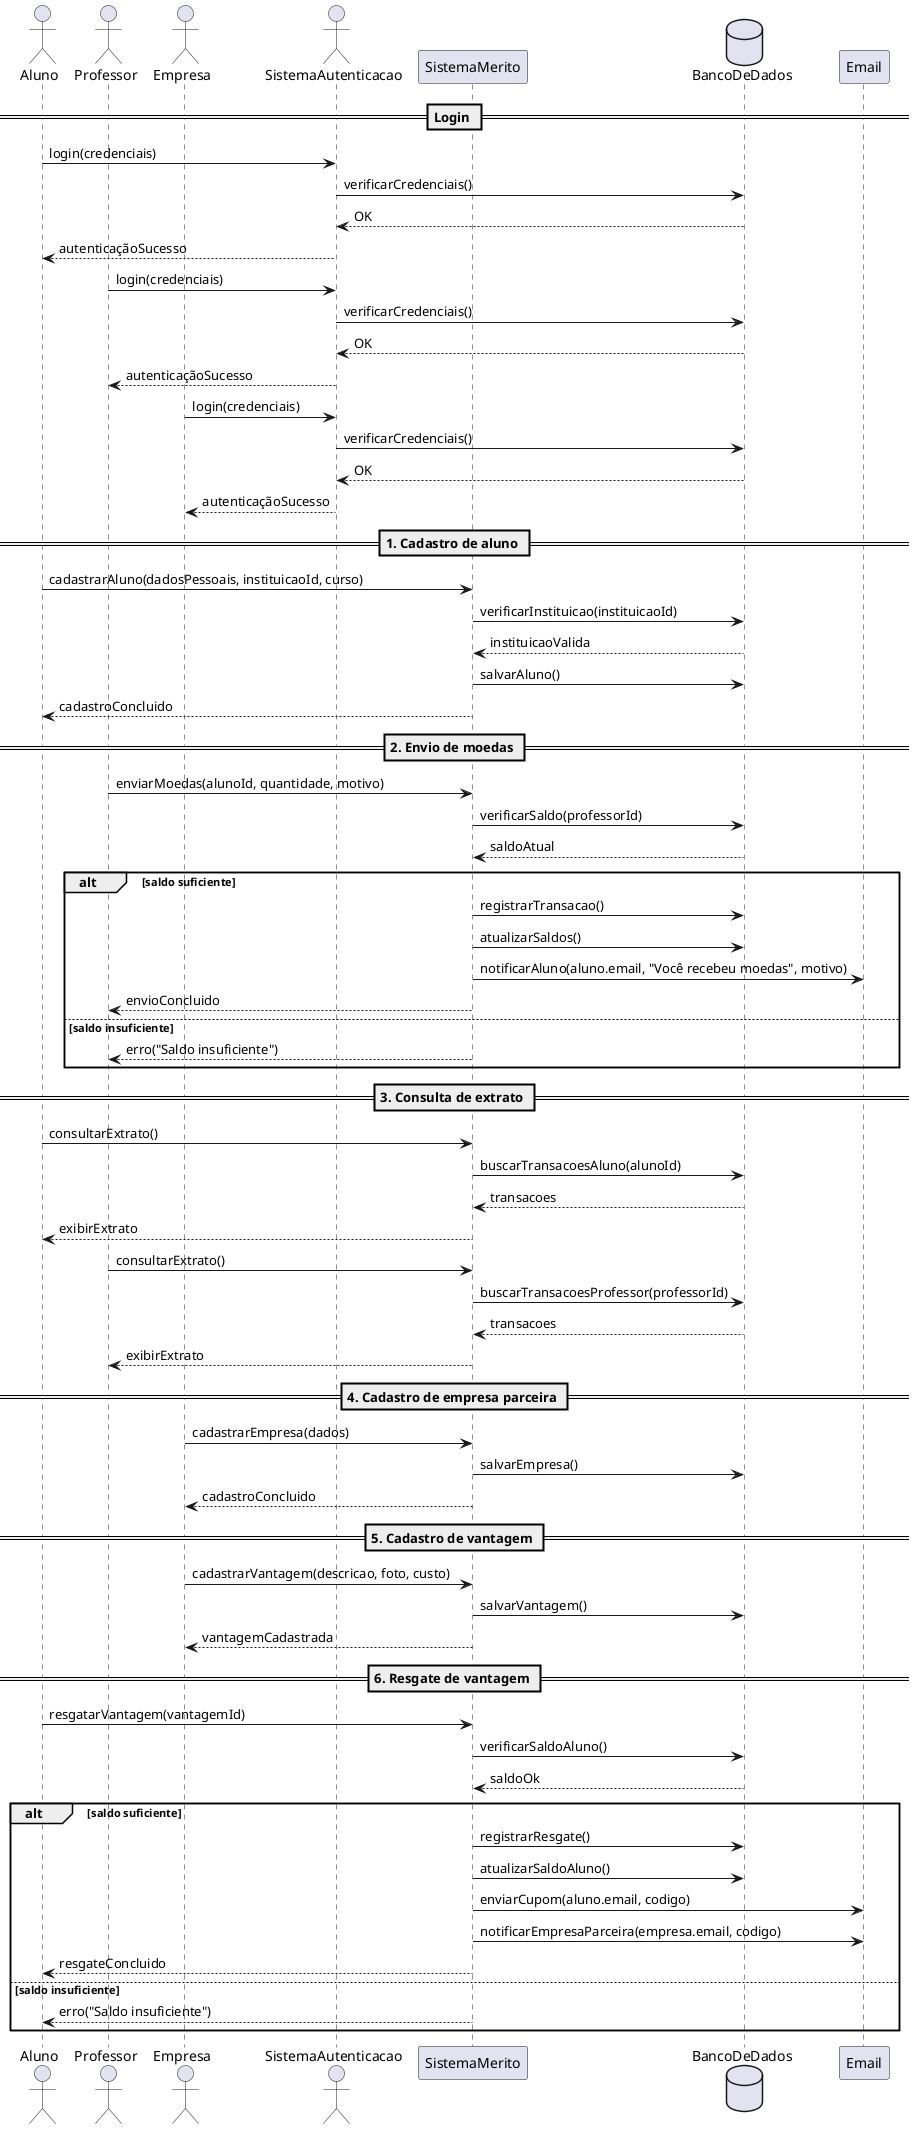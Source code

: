 @startuml sequence-diagram
actor Aluno
actor Professor
actor Empresa
actor SistemaAutenticacao as Auth
participant SistemaMerito as Sistema
database BancoDeDados as DB
participant Email

== Login ==
Aluno -> Auth : login(credenciais)
Auth -> DB : verificarCredenciais()
DB --> Auth : OK
Auth --> Aluno : autenticaçãoSucesso

Professor -> Auth : login(credenciais)
Auth -> DB : verificarCredenciais()
DB --> Auth : OK
Auth --> Professor : autenticaçãoSucesso

Empresa -> Auth : login(credenciais)
Auth -> DB : verificarCredenciais()
DB --> Auth : OK
Auth --> Empresa : autenticaçãoSucesso

== 1. Cadastro de aluno ==
Aluno -> Sistema : cadastrarAluno(dadosPessoais, instituicaoId, curso)
Sistema -> DB : verificarInstituicao(instituicaoId)
DB --> Sistema : instituicaoValida
Sistema -> DB : salvarAluno()
Sistema --> Aluno : cadastroConcluido

== 2. Envio de moedas ==
Professor -> Sistema : enviarMoedas(alunoId, quantidade, motivo)
Sistema -> DB : verificarSaldo(professorId)
DB --> Sistema : saldoAtual
alt saldo suficiente
    Sistema -> DB : registrarTransacao()
    Sistema -> DB : atualizarSaldos()
    Sistema -> Email : notificarAluno(aluno.email, "Você recebeu moedas", motivo)
    Sistema --> Professor : envioConcluido
else saldo insuficiente
    Sistema --> Professor : erro("Saldo insuficiente")
end

== 3. Consulta de extrato ==
Aluno -> Sistema : consultarExtrato()
Sistema -> DB : buscarTransacoesAluno(alunoId)
DB --> Sistema : transacoes
Sistema --> Aluno : exibirExtrato

Professor -> Sistema : consultarExtrato()
Sistema -> DB : buscarTransacoesProfessor(professorId)
DB --> Sistema : transacoes
Sistema --> Professor : exibirExtrato

== 4. Cadastro de empresa parceira ==
Empresa -> Sistema : cadastrarEmpresa(dados)
Sistema -> DB : salvarEmpresa()
Sistema --> Empresa : cadastroConcluido

== 5. Cadastro de vantagem ==
Empresa -> Sistema : cadastrarVantagem(descricao, foto, custo)
Sistema -> DB : salvarVantagem()
Sistema --> Empresa : vantagemCadastrada

== 6. Resgate de vantagem ==
Aluno -> Sistema : resgatarVantagem(vantagemId)
Sistema -> DB : verificarSaldoAluno()
DB --> Sistema : saldoOk
alt saldo suficiente
    Sistema -> DB : registrarResgate()
    Sistema -> DB : atualizarSaldoAluno()
    Sistema -> Email : enviarCupom(aluno.email, codigo)
    Sistema -> Email : notificarEmpresaParceira(empresa.email, codigo)
    Sistema --> Aluno : resgateConcluido
else saldo insuficiente
    Sistema --> Aluno : erro("Saldo insuficiente")
end

@enduml
